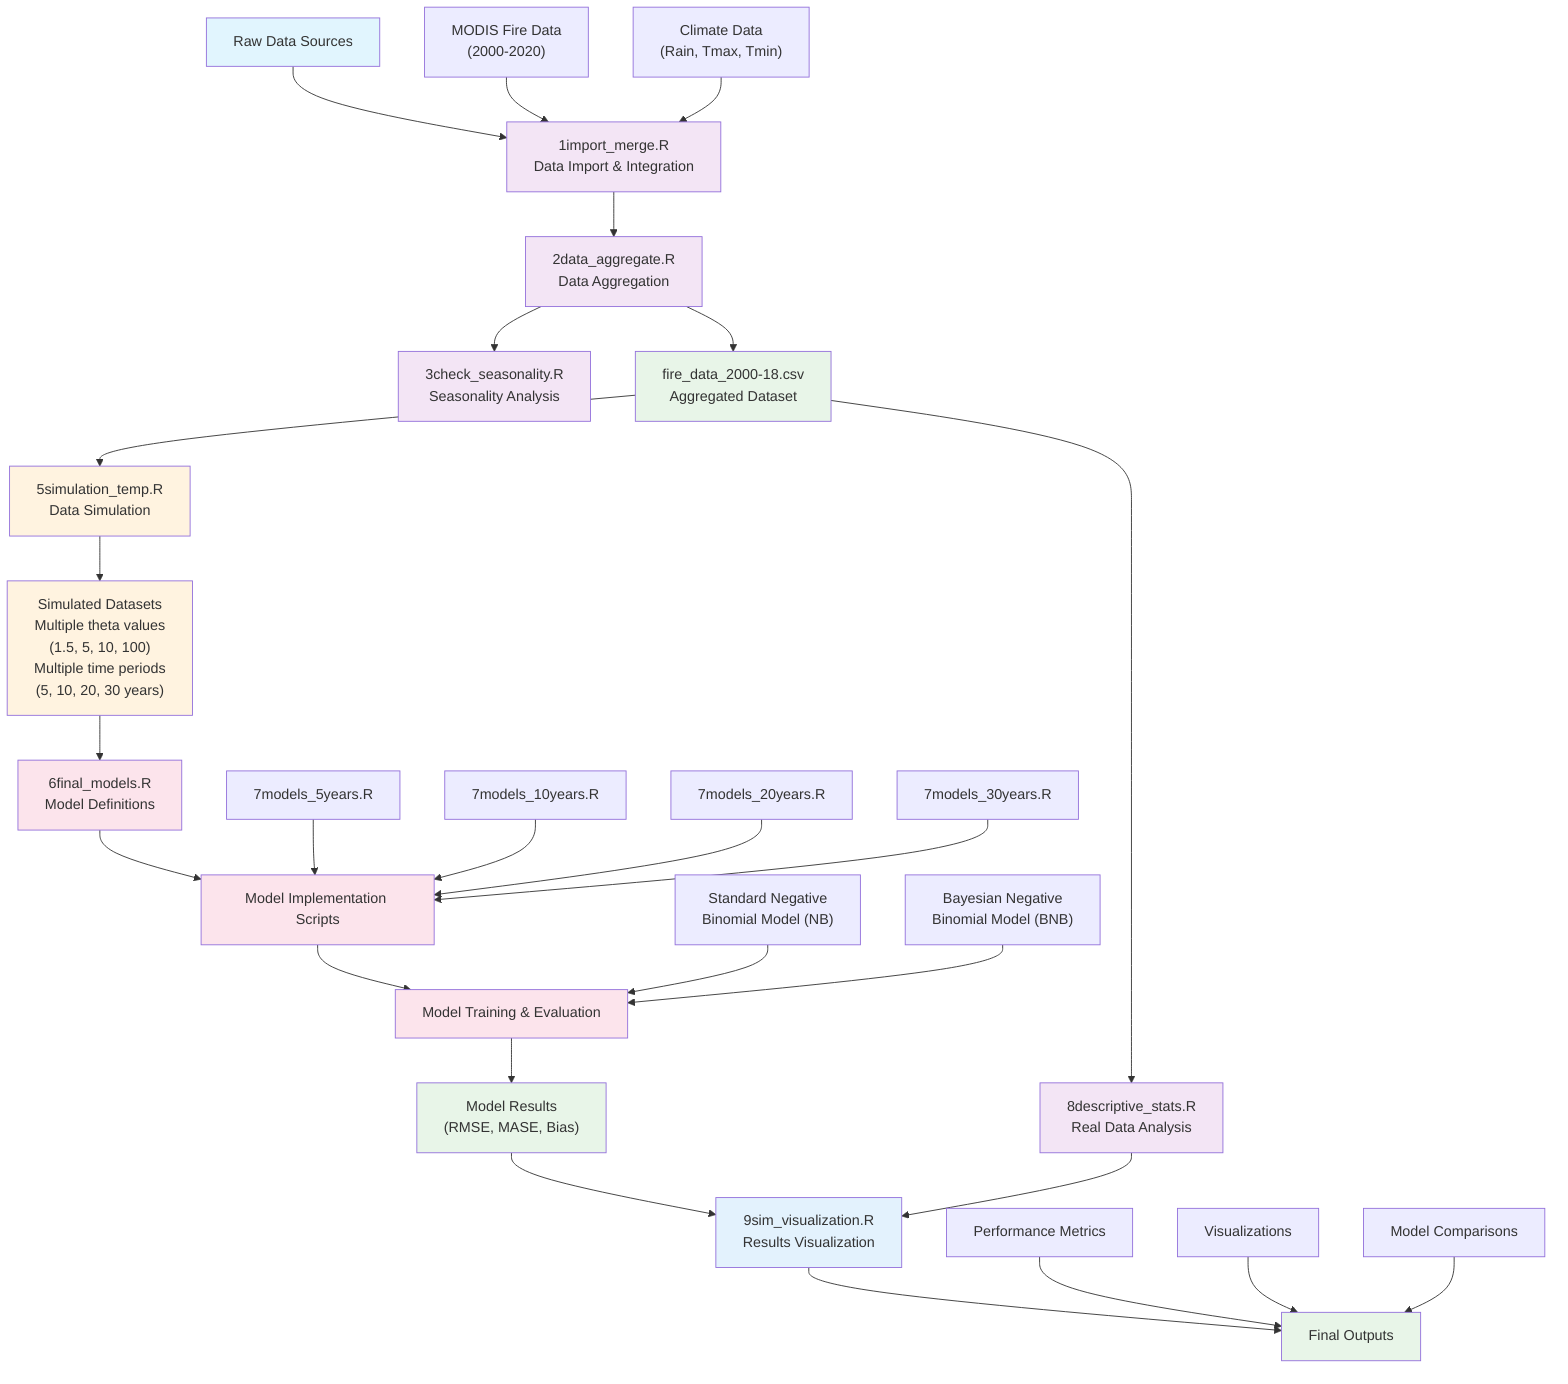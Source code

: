 graph TD
    A["Raw Data Sources"] --> B["1import_merge.R<br/>Data Import & Integration"]
    A1["MODIS Fire Data<br/>(2000-2020)"] --> B
    A2["Climate Data<br/>(Rain, Tmax, Tmin)"] --> B
    
    B --> C["2data_aggregate.R<br/>Data Aggregation"]
    
    C --> D["3check_seasonality.R<br/>Seasonality Analysis"]
    
    C --> E["fire_data_2000-18.csv<br/>Aggregated Dataset"]
    
    E --> F["5simulation_temp.R<br/>Data Simulation"]
    
    F --> G["Simulated Datasets<br/>Multiple theta values<br/>(1.5, 5, 10, 100)<br/>Multiple time periods<br/>(5, 10, 20, 30 years)"]
    
    G --> H["6final_models.R<br/>Model Definitions"]
    
    H --> I["Model Implementation Scripts"]
    I1["7models_5years.R"] --> I
    I2["7models_10years.R"] --> I
    I3["7models_20years.R"] --> I
    I4["7models_30years.R"] --> I
    
    I --> J["Model Training & Evaluation"]
    J1["Standard Negative<br/>Binomial Model (NB)"] --> J
    J2["Bayesian Negative<br/>Binomial Model (BNB)"] --> J
    
    J --> K["Model Results<br/>(RMSE, MASE, Bias)"]
    
    E --> L["8descriptive_stats.R<br/>Real Data Analysis"]
    K --> M["9sim_visualization.R<br/>Results Visualization"]
    L --> M
    
    M --> N["Final Outputs"]
    N1["Performance Metrics"] --> N
    N2["Visualizations"] --> N
    N3["Model Comparisons"] --> N
    
    style A fill:#e1f5fe
    style B fill:#f3e5f5
    style C fill:#f3e5f5
    style D fill:#f3e5f5
    style E fill:#e8f5e8
    style F fill:#fff3e0
    style G fill:#fff3e0
    style H fill:#fce4ec
    style I fill:#fce4ec
    style J fill:#fce4ec
    style K fill:#e8f5e8
    style L fill:#f3e5f5
    style M fill:#e3f2fd
    style N fill:#e8f5e8